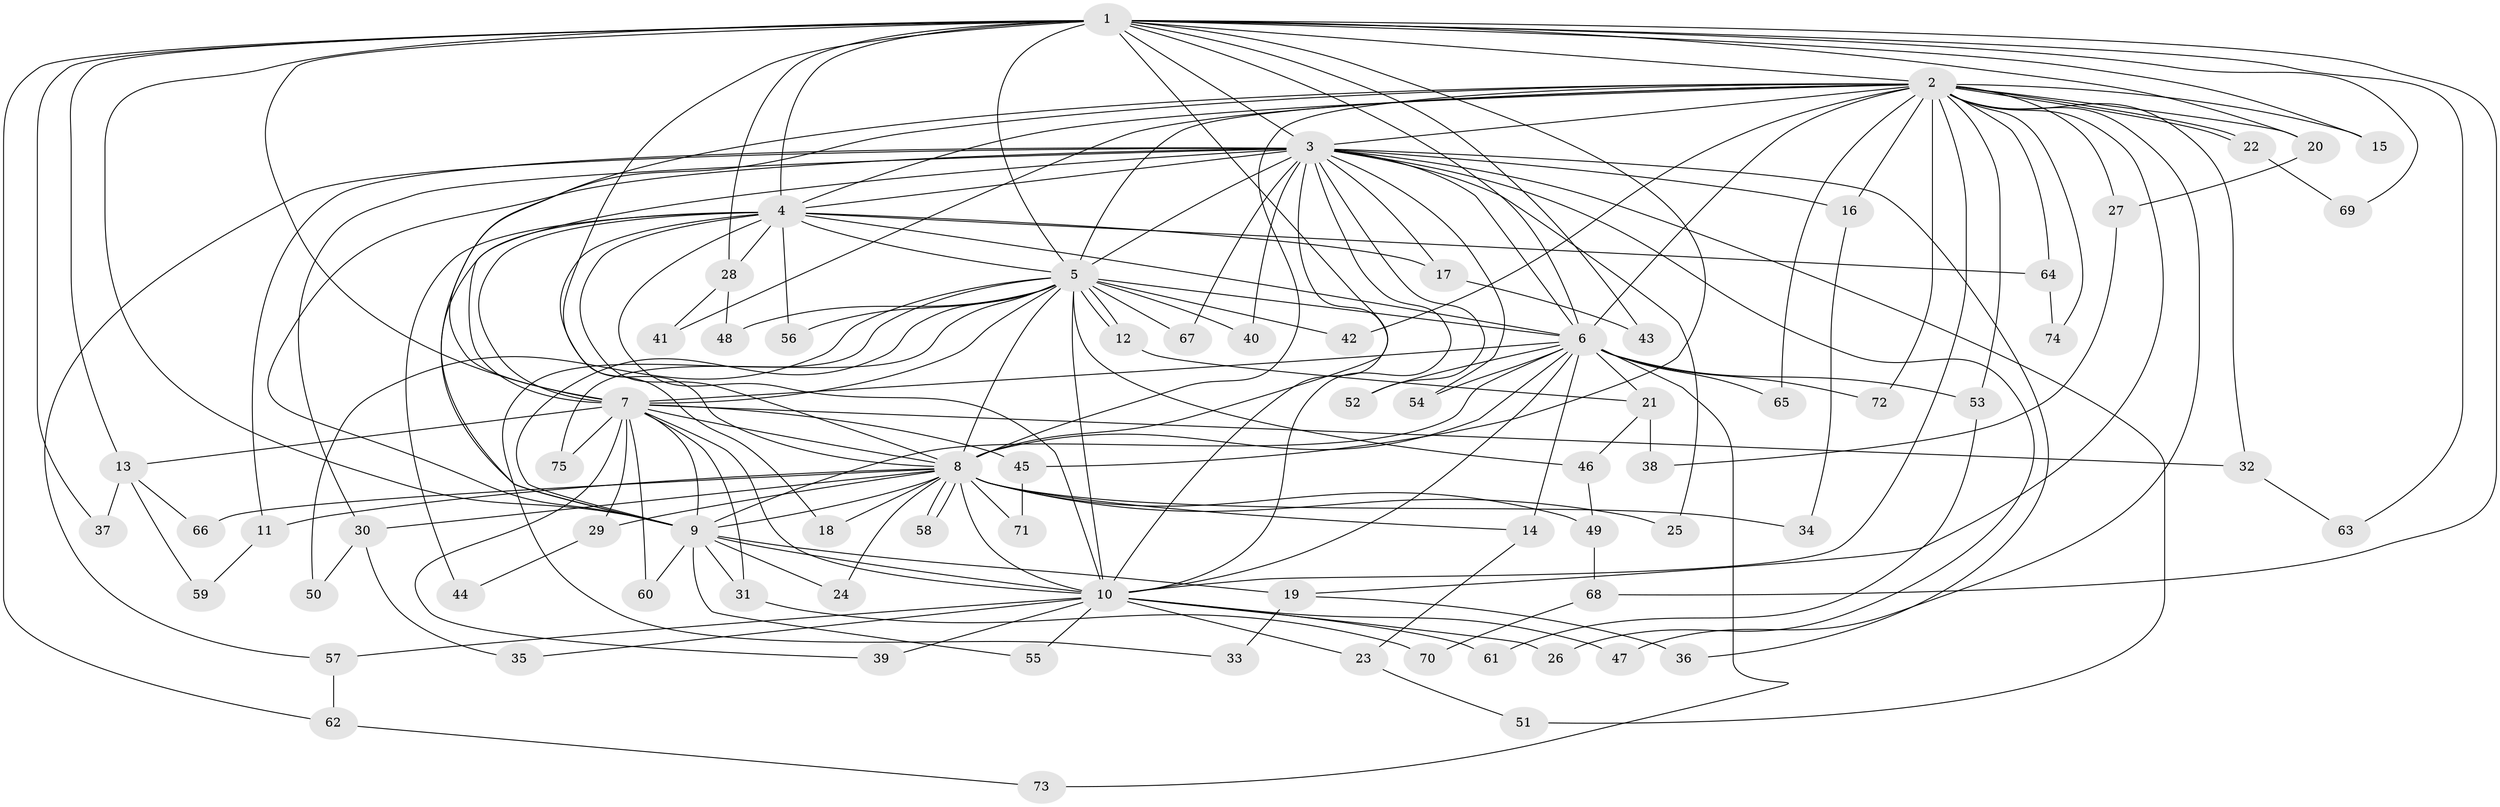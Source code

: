 // Generated by graph-tools (version 1.1) at 2025/01/03/09/25 03:01:25]
// undirected, 75 vertices, 175 edges
graph export_dot {
graph [start="1"]
  node [color=gray90,style=filled];
  1;
  2;
  3;
  4;
  5;
  6;
  7;
  8;
  9;
  10;
  11;
  12;
  13;
  14;
  15;
  16;
  17;
  18;
  19;
  20;
  21;
  22;
  23;
  24;
  25;
  26;
  27;
  28;
  29;
  30;
  31;
  32;
  33;
  34;
  35;
  36;
  37;
  38;
  39;
  40;
  41;
  42;
  43;
  44;
  45;
  46;
  47;
  48;
  49;
  50;
  51;
  52;
  53;
  54;
  55;
  56;
  57;
  58;
  59;
  60;
  61;
  62;
  63;
  64;
  65;
  66;
  67;
  68;
  69;
  70;
  71;
  72;
  73;
  74;
  75;
  1 -- 2;
  1 -- 3;
  1 -- 4;
  1 -- 5;
  1 -- 6;
  1 -- 7;
  1 -- 8;
  1 -- 9;
  1 -- 10;
  1 -- 13;
  1 -- 15;
  1 -- 20;
  1 -- 28;
  1 -- 37;
  1 -- 43;
  1 -- 45;
  1 -- 62;
  1 -- 63;
  1 -- 68;
  1 -- 69;
  2 -- 3;
  2 -- 4;
  2 -- 5;
  2 -- 6;
  2 -- 7;
  2 -- 8;
  2 -- 9;
  2 -- 10;
  2 -- 15;
  2 -- 16;
  2 -- 19;
  2 -- 20;
  2 -- 22;
  2 -- 22;
  2 -- 27;
  2 -- 32;
  2 -- 41;
  2 -- 42;
  2 -- 47;
  2 -- 53;
  2 -- 64;
  2 -- 65;
  2 -- 72;
  2 -- 74;
  3 -- 4;
  3 -- 5;
  3 -- 6;
  3 -- 7;
  3 -- 8;
  3 -- 9;
  3 -- 10;
  3 -- 11;
  3 -- 16;
  3 -- 17;
  3 -- 25;
  3 -- 26;
  3 -- 30;
  3 -- 36;
  3 -- 40;
  3 -- 51;
  3 -- 52;
  3 -- 54;
  3 -- 57;
  3 -- 67;
  4 -- 5;
  4 -- 6;
  4 -- 7;
  4 -- 8;
  4 -- 9;
  4 -- 10;
  4 -- 17;
  4 -- 18;
  4 -- 28;
  4 -- 44;
  4 -- 56;
  4 -- 64;
  5 -- 6;
  5 -- 7;
  5 -- 8;
  5 -- 9;
  5 -- 10;
  5 -- 12;
  5 -- 12;
  5 -- 33;
  5 -- 40;
  5 -- 42;
  5 -- 46;
  5 -- 48;
  5 -- 50;
  5 -- 56;
  5 -- 67;
  5 -- 75;
  6 -- 7;
  6 -- 8;
  6 -- 9;
  6 -- 10;
  6 -- 14;
  6 -- 21;
  6 -- 52;
  6 -- 53;
  6 -- 54;
  6 -- 65;
  6 -- 72;
  6 -- 73;
  7 -- 8;
  7 -- 9;
  7 -- 10;
  7 -- 13;
  7 -- 29;
  7 -- 31;
  7 -- 32;
  7 -- 39;
  7 -- 45;
  7 -- 60;
  7 -- 75;
  8 -- 9;
  8 -- 10;
  8 -- 11;
  8 -- 14;
  8 -- 18;
  8 -- 24;
  8 -- 25;
  8 -- 29;
  8 -- 30;
  8 -- 34;
  8 -- 49;
  8 -- 58;
  8 -- 58;
  8 -- 66;
  8 -- 71;
  9 -- 10;
  9 -- 19;
  9 -- 24;
  9 -- 31;
  9 -- 55;
  9 -- 60;
  10 -- 23;
  10 -- 26;
  10 -- 35;
  10 -- 39;
  10 -- 47;
  10 -- 55;
  10 -- 57;
  10 -- 61;
  11 -- 59;
  12 -- 21;
  13 -- 37;
  13 -- 59;
  13 -- 66;
  14 -- 23;
  16 -- 34;
  17 -- 43;
  19 -- 33;
  19 -- 36;
  20 -- 27;
  21 -- 38;
  21 -- 46;
  22 -- 69;
  23 -- 51;
  27 -- 38;
  28 -- 41;
  28 -- 48;
  29 -- 44;
  30 -- 35;
  30 -- 50;
  31 -- 70;
  32 -- 63;
  45 -- 71;
  46 -- 49;
  49 -- 68;
  53 -- 61;
  57 -- 62;
  62 -- 73;
  64 -- 74;
  68 -- 70;
}
